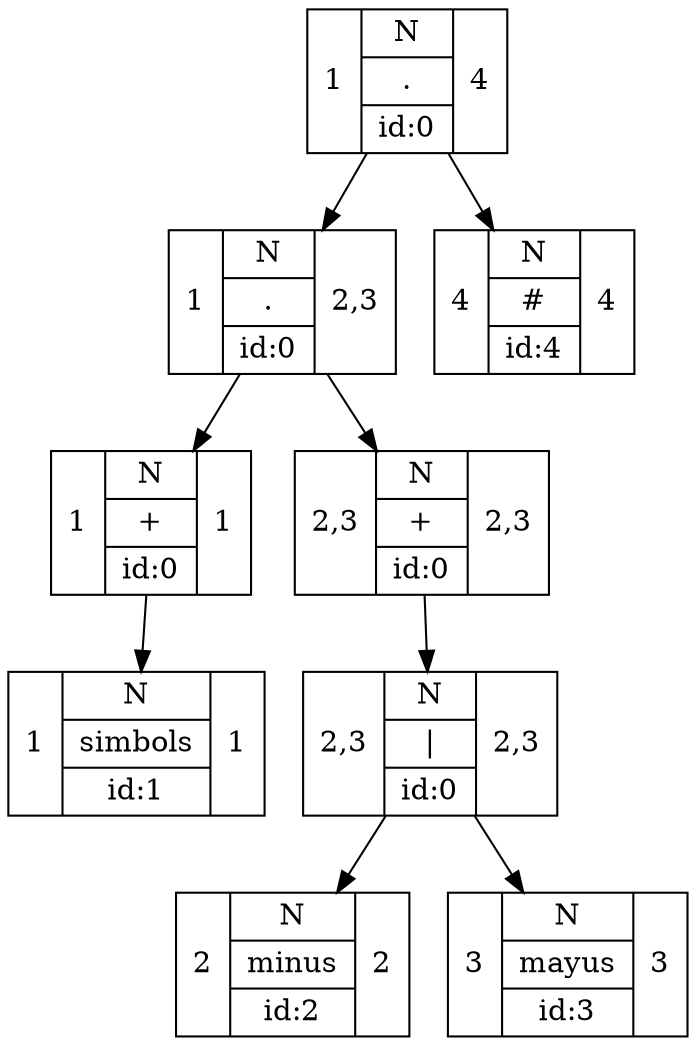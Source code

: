 digraph G{
rankdir=UD
node[shape=box]
concentrate=true
nodo8[shape=record label="1 |{ N | .| id:0} | 4"]
nodo6[shape=record label="1 |{ N | .| id:0} | 2,3"]
nodo1[shape=record label="1 |{ N | +| id:0} | 1"]
nodo0[shape=record label="1 |{ N | simbols| id:1} | 1"]
nodo1->nodo0;
nodo6->nodo1;
nodo5[shape=record label="2,3 |{ N | +| id:0} | 2,3"]
nodo4[shape=record label="2,3 |{ N | \|| id:0} | 2,3"]
nodo2[shape=record label="2 |{ N | minus| id:2} | 2"]
nodo4->nodo2;
nodo3[shape=record label="3 |{ N | mayus| id:3} | 3"]
nodo4->nodo3;
nodo5->nodo4;
nodo6->nodo5;
nodo8->nodo6;
nodo7[shape=record label="4 |{ N | #| id:4} | 4"]
nodo8->nodo7;

}
